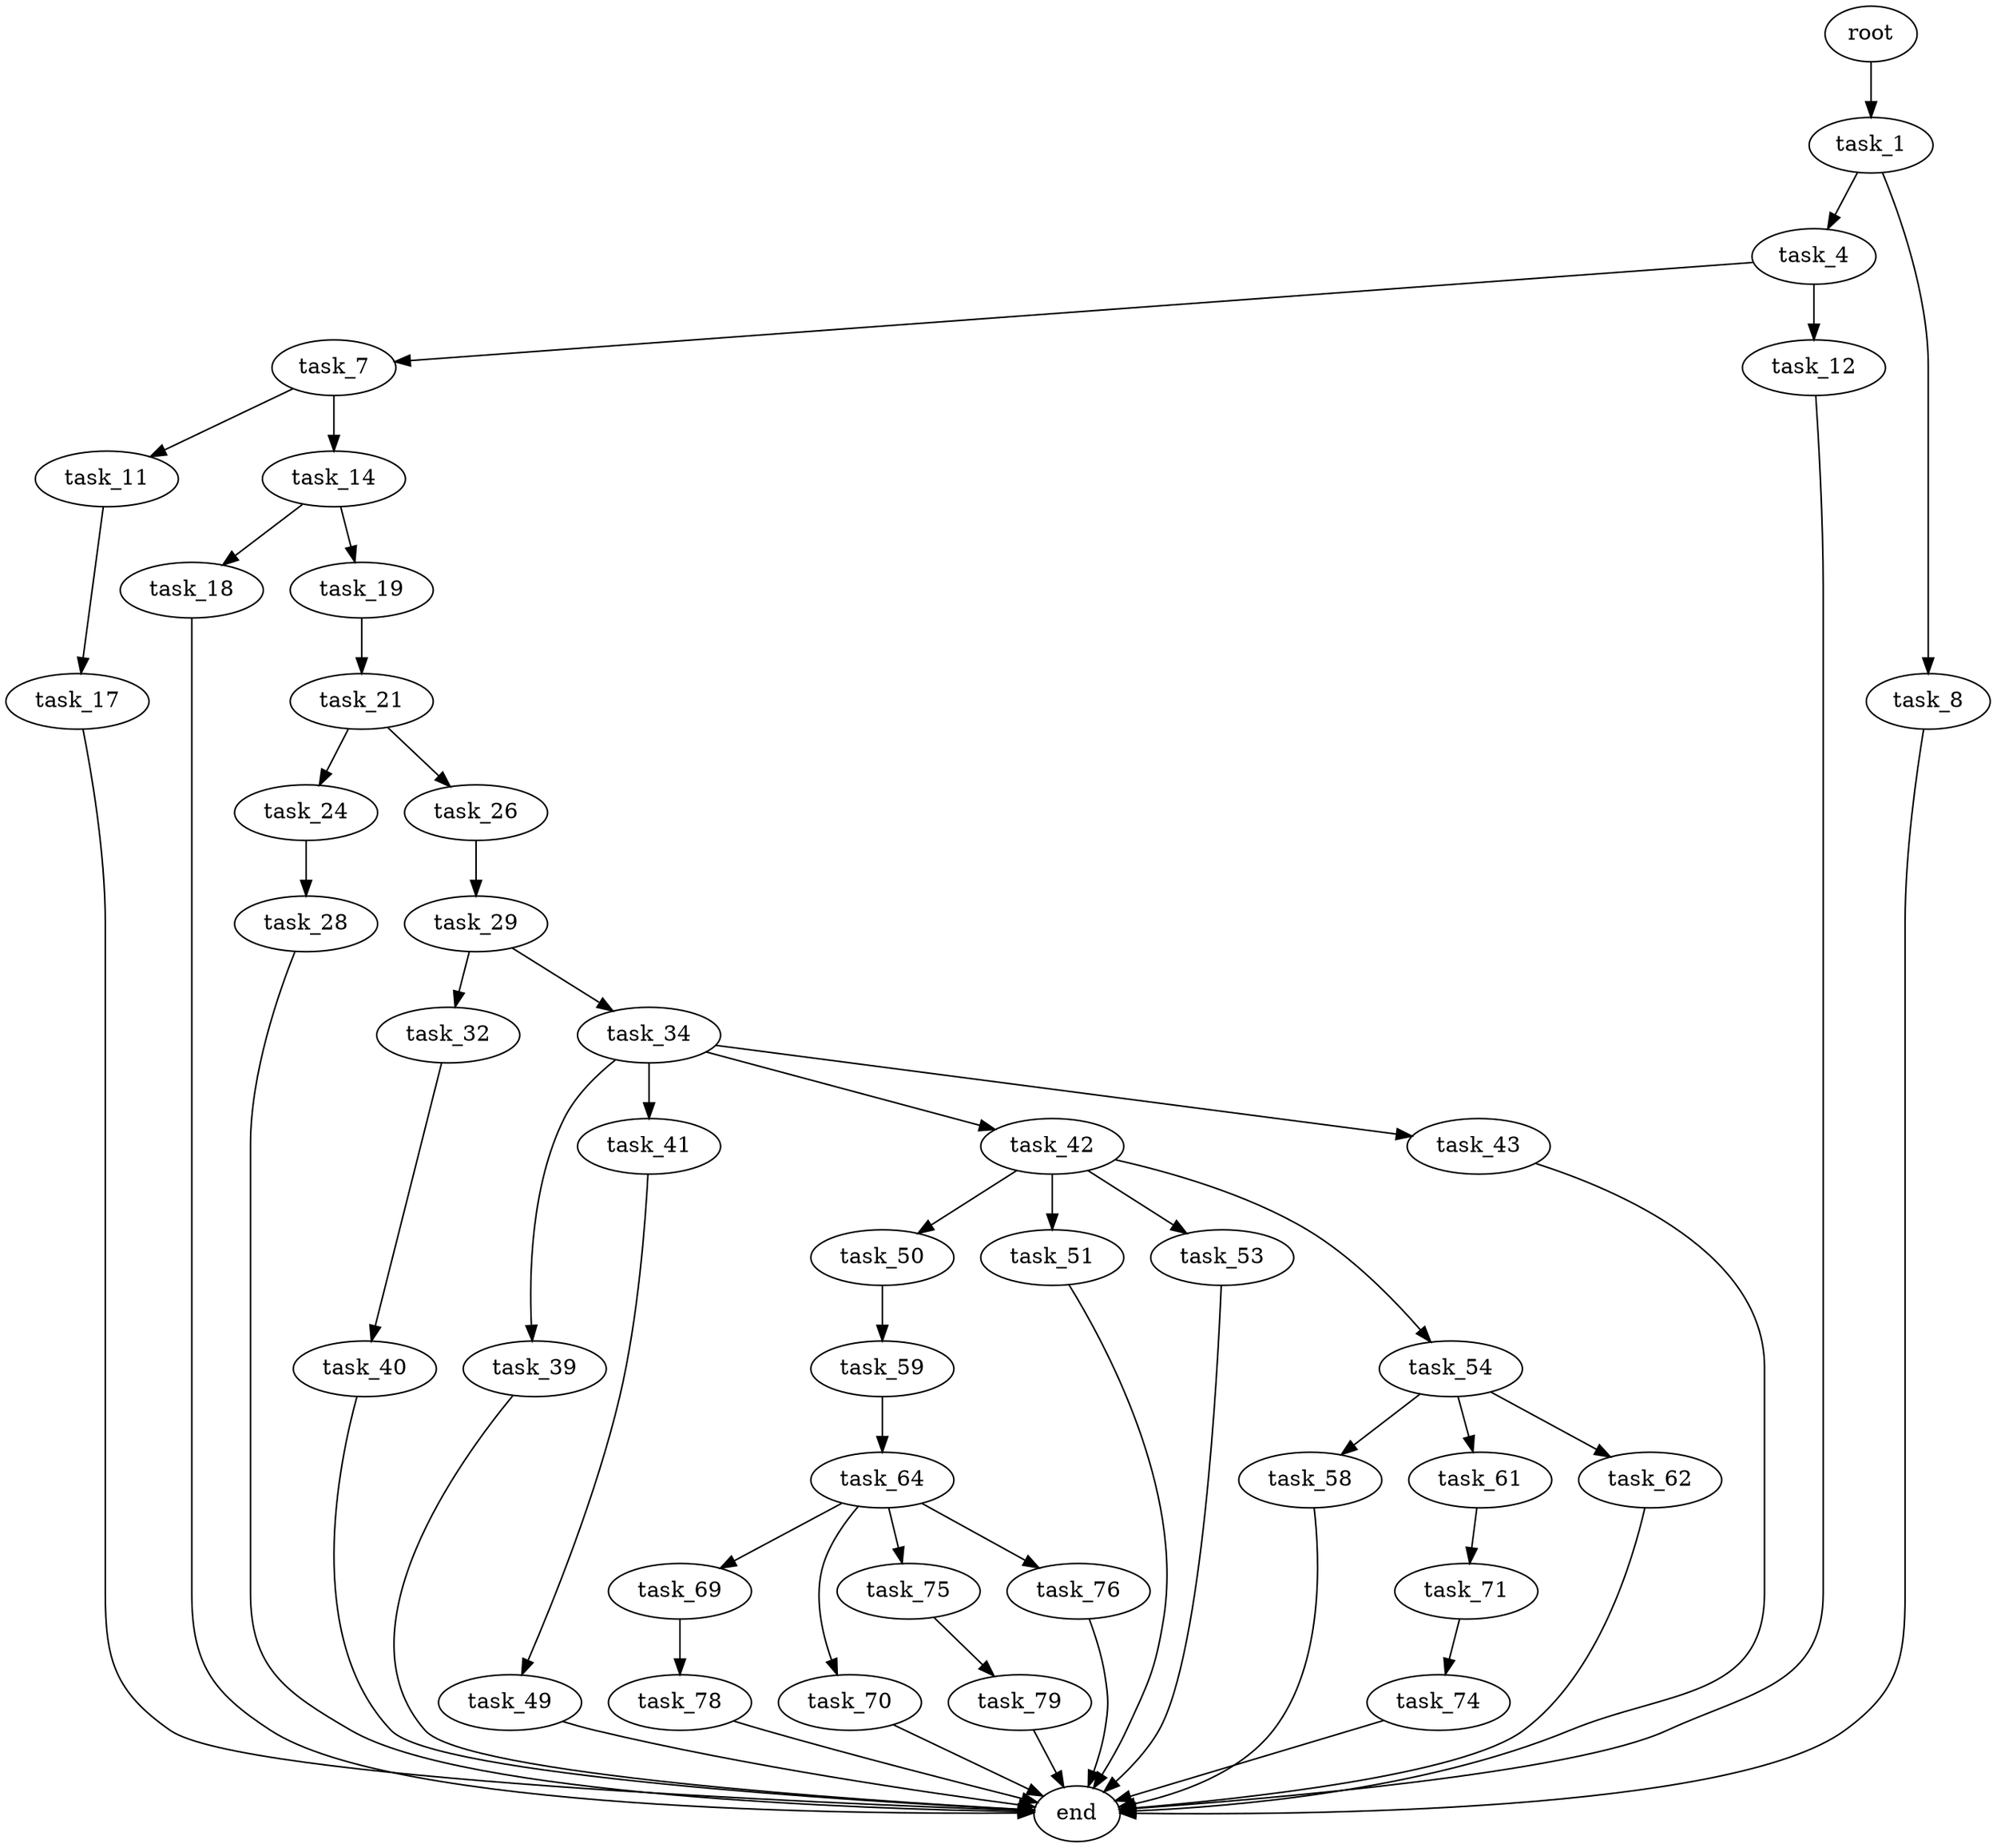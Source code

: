 digraph G {
  root [size="0.000000"];
  task_1 [size="7438136806.000000"];
  task_4 [size="2291570612.000000"];
  task_7 [size="134217728000.000000"];
  task_8 [size="7876777429.000000"];
  task_11 [size="623201329604.000000"];
  task_12 [size="1616348461.000000"];
  task_14 [size="189445931067.000000"];
  task_17 [size="17124319826.000000"];
  task_18 [size="10396934066.000000"];
  task_19 [size="16860506555.000000"];
  task_21 [size="78775504547.000000"];
  task_24 [size="68719476736.000000"];
  task_26 [size="368293445632.000000"];
  task_28 [size="391315236.000000"];
  task_29 [size="368293445632.000000"];
  task_32 [size="8589934592.000000"];
  task_34 [size="8589934592.000000"];
  task_39 [size="28991029248.000000"];
  task_40 [size="549755813888.000000"];
  task_41 [size="134217728000.000000"];
  task_42 [size="2244069466.000000"];
  task_43 [size="484493996852.000000"];
  task_49 [size="400775470298.000000"];
  task_50 [size="134217728000.000000"];
  task_51 [size="708517017501.000000"];
  task_53 [size="19239652458.000000"];
  task_54 [size="20169427586.000000"];
  task_58 [size="767439059.000000"];
  task_59 [size="8834983102.000000"];
  task_61 [size="4781384721.000000"];
  task_62 [size="98734811135.000000"];
  task_64 [size="81794339069.000000"];
  task_69 [size="68719476736.000000"];
  task_70 [size="556585696572.000000"];
  task_71 [size="231928233984.000000"];
  task_74 [size="21210484078.000000"];
  task_75 [size="23240745168.000000"];
  task_76 [size="13152432469.000000"];
  task_78 [size="92824891465.000000"];
  task_79 [size="1075527989974.000000"];
  end [size="0.000000"];

  root -> task_1 [size="1.000000"];
  task_1 -> task_4 [size="301989888.000000"];
  task_1 -> task_8 [size="301989888.000000"];
  task_4 -> task_7 [size="75497472.000000"];
  task_4 -> task_12 [size="75497472.000000"];
  task_7 -> task_11 [size="209715200.000000"];
  task_7 -> task_14 [size="209715200.000000"];
  task_8 -> end [size="1.000000"];
  task_11 -> task_17 [size="838860800.000000"];
  task_12 -> end [size="1.000000"];
  task_14 -> task_18 [size="209715200.000000"];
  task_14 -> task_19 [size="209715200.000000"];
  task_17 -> end [size="1.000000"];
  task_18 -> end [size="1.000000"];
  task_19 -> task_21 [size="33554432.000000"];
  task_21 -> task_24 [size="75497472.000000"];
  task_21 -> task_26 [size="75497472.000000"];
  task_24 -> task_28 [size="134217728.000000"];
  task_26 -> task_29 [size="411041792.000000"];
  task_28 -> end [size="1.000000"];
  task_29 -> task_32 [size="411041792.000000"];
  task_29 -> task_34 [size="411041792.000000"];
  task_32 -> task_40 [size="33554432.000000"];
  task_34 -> task_39 [size="33554432.000000"];
  task_34 -> task_41 [size="33554432.000000"];
  task_34 -> task_42 [size="33554432.000000"];
  task_34 -> task_43 [size="33554432.000000"];
  task_39 -> end [size="1.000000"];
  task_40 -> end [size="1.000000"];
  task_41 -> task_49 [size="209715200.000000"];
  task_42 -> task_50 [size="75497472.000000"];
  task_42 -> task_51 [size="75497472.000000"];
  task_42 -> task_53 [size="75497472.000000"];
  task_42 -> task_54 [size="75497472.000000"];
  task_43 -> end [size="1.000000"];
  task_49 -> end [size="1.000000"];
  task_50 -> task_59 [size="209715200.000000"];
  task_51 -> end [size="1.000000"];
  task_53 -> end [size="1.000000"];
  task_54 -> task_58 [size="679477248.000000"];
  task_54 -> task_61 [size="679477248.000000"];
  task_54 -> task_62 [size="679477248.000000"];
  task_58 -> end [size="1.000000"];
  task_59 -> task_64 [size="209715200.000000"];
  task_61 -> task_71 [size="134217728.000000"];
  task_62 -> end [size="1.000000"];
  task_64 -> task_69 [size="301989888.000000"];
  task_64 -> task_70 [size="301989888.000000"];
  task_64 -> task_75 [size="301989888.000000"];
  task_64 -> task_76 [size="301989888.000000"];
  task_69 -> task_78 [size="134217728.000000"];
  task_70 -> end [size="1.000000"];
  task_71 -> task_74 [size="301989888.000000"];
  task_74 -> end [size="1.000000"];
  task_75 -> task_79 [size="679477248.000000"];
  task_76 -> end [size="1.000000"];
  task_78 -> end [size="1.000000"];
  task_79 -> end [size="1.000000"];
}
